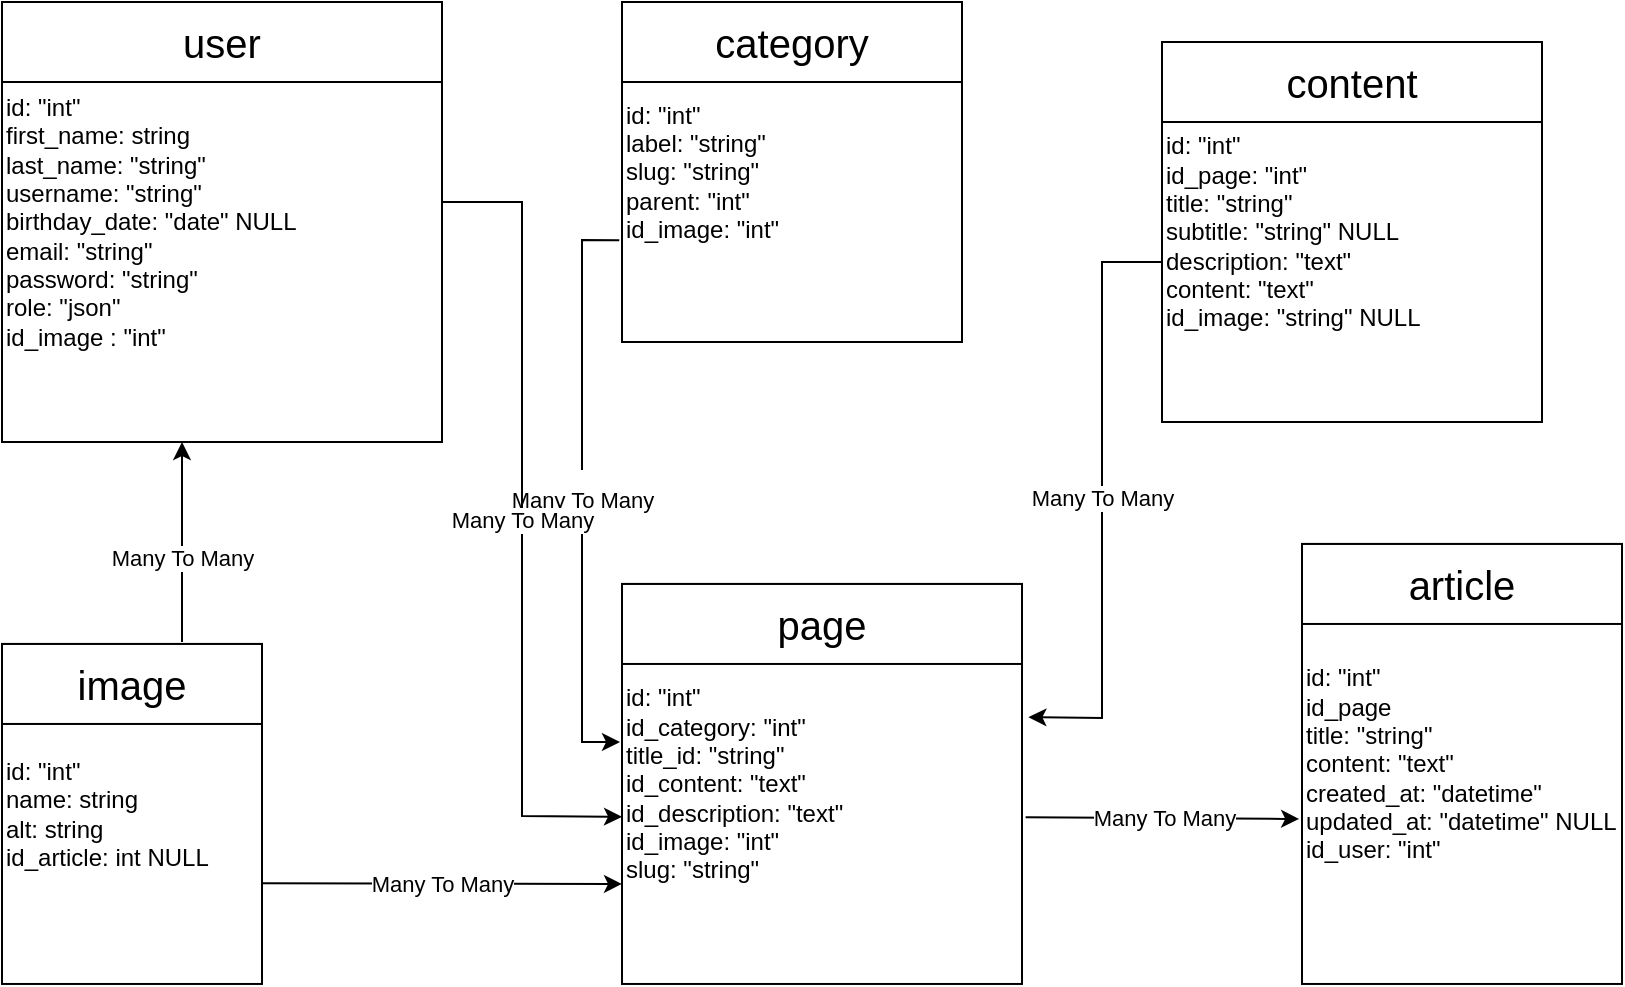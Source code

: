 <mxfile version="15.5.4" type="embed"><diagram id="S7tx9J3fLc1WbCSrQPnB" name="Page-1"><mxGraphModel dx="1149" dy="619" grid="1" gridSize="10" guides="1" tooltips="1" connect="1" arrows="1" fold="1" page="1" pageScale="1" pageWidth="850" pageHeight="1100" math="0" shadow="0"><root><mxCell id="0"/><mxCell id="1" parent="0"/><mxCell id="2" value="id: &quot;int&quot;&lt;br&gt;label: &quot;string&quot;&lt;br&gt;slug: &quot;string&quot;&lt;br&gt;parent: &quot;int&quot;&lt;br&gt;id_image: &quot;int&quot;" style="whiteSpace=wrap;html=1;aspect=fixed;align=left;" parent="1" vertex="1"><mxGeometry x="340" y="20" width="170" height="170" as="geometry"/></mxCell><mxCell id="3" value="&lt;font style=&quot;font-size: 20px&quot;&gt;category&lt;/font&gt;" style="rounded=0;whiteSpace=wrap;html=1;" parent="1" vertex="1"><mxGeometry x="340" y="20" width="170" height="40" as="geometry"/></mxCell><mxCell id="4" value="id: &quot;int&quot;&lt;br&gt;id_category: &quot;int&quot;&lt;br&gt;title_id: &quot;string&quot;&lt;br&gt;id_content: &quot;text&quot;&lt;br&gt;id_description: &quot;text&quot;&lt;br&gt;id_image: &quot;int&quot;&lt;br&gt;slug: &quot;string&quot;" style="whiteSpace=wrap;html=1;aspect=fixed;align=left;" parent="1" vertex="1"><mxGeometry x="340" y="310.98" width="200" height="200" as="geometry"/></mxCell><mxCell id="5" value="page" style="rounded=0;whiteSpace=wrap;html=1;fontSize=20;align=center;" parent="1" vertex="1"><mxGeometry x="340" y="310.98" width="200" height="40" as="geometry"/></mxCell><mxCell id="6" value="" style="endArrow=classic;html=1;rounded=0;fontSize=20;exitX=-0.008;exitY=0.701;exitDx=0;exitDy=0;exitPerimeter=0;" parent="1" source="2" edge="1"><mxGeometry relative="1" as="geometry"><mxPoint x="310" y="140.98" as="sourcePoint"/><mxPoint x="339" y="390" as="targetPoint"/><Array as="points"><mxPoint x="320" y="139"/><mxPoint x="320" y="390"/></Array></mxGeometry></mxCell><mxCell id="7" value="&lt;font style=&quot;font-size: 11px&quot;&gt;Many To Many&lt;/font&gt;" style="edgeLabel;resizable=0;html=1;align=center;verticalAlign=middle;fontSize=20;" parent="6" connectable="0" vertex="1"><mxGeometry relative="1" as="geometry"/></mxCell><mxCell id="10" value="id: &quot;int&quot;&lt;br&gt;id_page&lt;br&gt;title: &quot;string&quot;&lt;br&gt;content: &quot;text&quot;&lt;br&gt;created_at: &quot;datetime&quot;&lt;br&gt;updated_at: &quot;datetime&quot; NULL&lt;br&gt;id_user: &quot;int&quot;" style="whiteSpace=wrap;html=1;align=left;" parent="1" vertex="1"><mxGeometry x="680" y="290.98" width="160" height="220" as="geometry"/></mxCell><mxCell id="11" value="article" style="rounded=0;whiteSpace=wrap;html=1;fontSize=20;align=center;" parent="1" vertex="1"><mxGeometry x="680" y="290.98" width="160" height="40" as="geometry"/></mxCell><mxCell id="12" value="id: &quot;int&quot;&lt;br&gt;name: string&lt;br&gt;alt: string&lt;br&gt;id_article: int NULL" style="whiteSpace=wrap;html=1;align=left;" parent="1" vertex="1"><mxGeometry x="30" y="340.98" width="130" height="170" as="geometry"/></mxCell><mxCell id="13" value="image" style="rounded=0;whiteSpace=wrap;html=1;fontSize=20;align=center;" parent="1" vertex="1"><mxGeometry x="30" y="340.98" width="130" height="40" as="geometry"/></mxCell><mxCell id="14" value="" style="endArrow=classic;html=1;rounded=0;fontSize=11;exitX=1;exitY=0.704;exitDx=0;exitDy=0;entryX=0;entryY=0.75;entryDx=0;entryDy=0;exitPerimeter=0;" parent="1" source="12" edge="1" target="4"><mxGeometry relative="1" as="geometry"><mxPoint x="250" y="395.98" as="sourcePoint"/><mxPoint x="340" y="395.56" as="targetPoint"/></mxGeometry></mxCell><mxCell id="15" value="Many To Many" style="edgeLabel;resizable=0;html=1;align=center;verticalAlign=middle;fontSize=11;" parent="14" connectable="0" vertex="1"><mxGeometry relative="1" as="geometry"/></mxCell><mxCell id="28" value="id: &quot;int&quot;&lt;br&gt;first_name: string&lt;br&gt;last_name: &quot;string&quot;&lt;br&gt;username: &quot;string&quot;&lt;br&gt;birthday_date: &quot;date&quot; NULL&lt;br&gt;email: &quot;string&quot;&lt;br&gt;password: &quot;string&quot;&lt;br&gt;role: &quot;json&quot;&lt;br&gt;id_image : &quot;int&quot;" style="whiteSpace=wrap;html=1;aspect=fixed;align=left;" parent="1" vertex="1"><mxGeometry x="30" y="20" width="220" height="220" as="geometry"/></mxCell><mxCell id="29" value="user" style="rounded=0;whiteSpace=wrap;html=1;fontSize=20;align=center;" parent="1" vertex="1"><mxGeometry x="30" y="20" width="220" height="40" as="geometry"/></mxCell><mxCell id="33" value="" style="endArrow=classic;html=1;rounded=0;fontSize=11;" parent="1" edge="1"><mxGeometry relative="1" as="geometry"><mxPoint x="120" y="340" as="sourcePoint"/><mxPoint x="120" y="240" as="targetPoint"/></mxGeometry></mxCell><mxCell id="34" value="Many To Many" style="edgeLabel;resizable=0;html=1;align=center;verticalAlign=middle;fontSize=11;" parent="33" connectable="0" vertex="1"><mxGeometry relative="1" as="geometry"><mxPoint y="8" as="offset"/></mxGeometry></mxCell><mxCell id="35" value="" style="endArrow=classic;html=1;rounded=0;fontSize=11;entryX=0;entryY=0.582;entryDx=0;entryDy=0;entryPerimeter=0;" parent="1" target="4" edge="1"><mxGeometry relative="1" as="geometry"><mxPoint x="250" y="120" as="sourcePoint"/><mxPoint x="330" y="330" as="targetPoint"/><Array as="points"><mxPoint x="290" y="120"/><mxPoint x="290" y="427"/></Array></mxGeometry></mxCell><mxCell id="36" value="Many To Many" style="edgeLabel;resizable=0;html=1;align=center;verticalAlign=middle;fontSize=11;" parent="35" connectable="0" vertex="1"><mxGeometry relative="1" as="geometry"/></mxCell><mxCell id="38" value="" style="endArrow=classic;html=1;rounded=0;fontSize=11;entryX=-0.009;entryY=0.625;entryDx=0;entryDy=0;entryPerimeter=0;exitX=1.009;exitY=0.583;exitDx=0;exitDy=0;exitPerimeter=0;" parent="1" target="10" edge="1" source="4"><mxGeometry relative="1" as="geometry"><mxPoint x="540" y="381" as="sourcePoint"/><mxPoint x="680" y="381" as="targetPoint"/></mxGeometry></mxCell><mxCell id="39" value="Many To Many" style="edgeLabel;resizable=0;html=1;align=center;verticalAlign=middle;fontSize=11;" parent="38" connectable="0" vertex="1"><mxGeometry relative="1" as="geometry"/></mxCell><mxCell id="41" value="id: &quot;int&quot;&lt;br&gt;id_page: &quot;int&quot;&lt;br&gt;title: &quot;string&quot;&lt;br&gt;subtitle: &quot;string&quot; NULL&lt;br&gt;description: &quot;text&quot;&lt;br&gt;content: &quot;text&quot;&lt;br&gt;id_image: &quot;string&quot; NULL" style="whiteSpace=wrap;html=1;aspect=fixed;align=left;" vertex="1" parent="1"><mxGeometry x="610" y="40" width="190" height="190" as="geometry"/></mxCell><mxCell id="42" value="&lt;font style=&quot;font-size: 20px&quot;&gt;content&lt;/font&gt;" style="rounded=0;whiteSpace=wrap;html=1;" vertex="1" parent="1"><mxGeometry x="610" y="40" width="190" height="40" as="geometry"/></mxCell><mxCell id="43" value="" style="endArrow=classic;html=1;rounded=0;entryX=1.016;entryY=0.333;entryDx=0;entryDy=0;entryPerimeter=0;" edge="1" parent="1" target="4"><mxGeometry relative="1" as="geometry"><mxPoint x="610" y="150" as="sourcePoint"/><mxPoint x="530" y="280" as="targetPoint"/><Array as="points"><mxPoint x="580" y="150"/><mxPoint x="580" y="378"/></Array></mxGeometry></mxCell><mxCell id="44" value="Many To Many" style="edgeLabel;resizable=0;html=1;align=center;verticalAlign=middle;" connectable="0" vertex="1" parent="43"><mxGeometry relative="1" as="geometry"/></mxCell></root></mxGraphModel></diagram></mxfile>